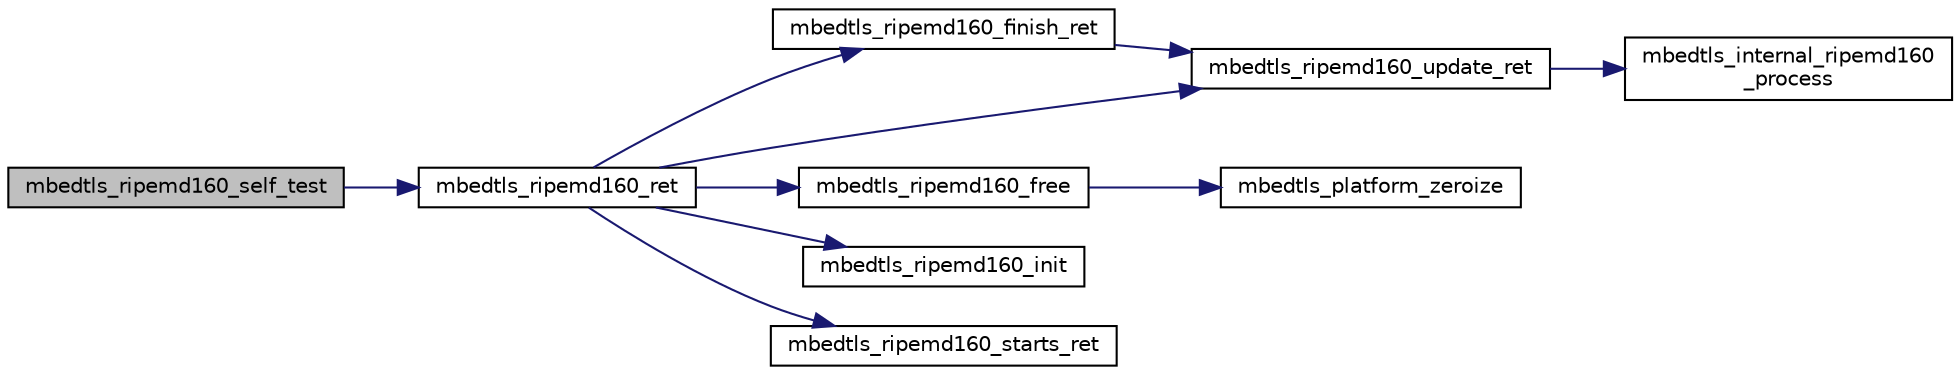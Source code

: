 digraph "mbedtls_ripemd160_self_test"
{
 // LATEX_PDF_SIZE
  edge [fontname="Helvetica",fontsize="10",labelfontname="Helvetica",labelfontsize="10"];
  node [fontname="Helvetica",fontsize="10",shape=record];
  rankdir="LR";
  Node1 [label="mbedtls_ripemd160_self_test",height=0.2,width=0.4,color="black", fillcolor="grey75", style="filled", fontcolor="black",tooltip="Checkup routine."];
  Node1 -> Node2 [color="midnightblue",fontsize="10",style="solid",fontname="Helvetica"];
  Node2 [label="mbedtls_ripemd160_ret",height=0.2,width=0.4,color="black", fillcolor="white", style="filled",URL="$dd/da9/ripemd160_8c.html#a95fcfdd9cab635e2127d77a0f8a9ef5b",tooltip="Output = RIPEMD-160( input buffer )"];
  Node2 -> Node3 [color="midnightblue",fontsize="10",style="solid",fontname="Helvetica"];
  Node3 [label="mbedtls_ripemd160_finish_ret",height=0.2,width=0.4,color="black", fillcolor="white", style="filled",URL="$dd/da9/ripemd160_8c.html#a997017b06010b9c0660dc11c872ed86b",tooltip="RIPEMD-160 final digest."];
  Node3 -> Node4 [color="midnightblue",fontsize="10",style="solid",fontname="Helvetica"];
  Node4 [label="mbedtls_ripemd160_update_ret",height=0.2,width=0.4,color="black", fillcolor="white", style="filled",URL="$dd/da9/ripemd160_8c.html#a95f2a4b18c364e9edcd9ccbbf14ca20c",tooltip="RIPEMD-160 process buffer."];
  Node4 -> Node5 [color="midnightblue",fontsize="10",style="solid",fontname="Helvetica"];
  Node5 [label="mbedtls_internal_ripemd160\l_process",height=0.2,width=0.4,color="black", fillcolor="white", style="filled",URL="$dd/da9/ripemd160_8c.html#a6dfe341167577a7d4ac13f75351be9b6",tooltip="RIPEMD-160 process data block (internal use only)"];
  Node2 -> Node6 [color="midnightblue",fontsize="10",style="solid",fontname="Helvetica"];
  Node6 [label="mbedtls_ripemd160_free",height=0.2,width=0.4,color="black", fillcolor="white", style="filled",URL="$dd/da9/ripemd160_8c.html#a8b7b57650be232cb05ae37bc859332d1",tooltip="Clear RIPEMD-160 context."];
  Node6 -> Node7 [color="midnightblue",fontsize="10",style="solid",fontname="Helvetica"];
  Node7 [label="mbedtls_platform_zeroize",height=0.2,width=0.4,color="black", fillcolor="white", style="filled",URL="$dd/dde/platform__util_8c.html#aa4e36b2c1c58d8ad89e1e11b6ebea2d9",tooltip="Securely zeroize a buffer."];
  Node2 -> Node8 [color="midnightblue",fontsize="10",style="solid",fontname="Helvetica"];
  Node8 [label="mbedtls_ripemd160_init",height=0.2,width=0.4,color="black", fillcolor="white", style="filled",URL="$dd/da9/ripemd160_8c.html#a650a9d62b92a35fbb461e10c5d11c546",tooltip="Initialize RIPEMD-160 context."];
  Node2 -> Node9 [color="midnightblue",fontsize="10",style="solid",fontname="Helvetica"];
  Node9 [label="mbedtls_ripemd160_starts_ret",height=0.2,width=0.4,color="black", fillcolor="white", style="filled",URL="$dd/da9/ripemd160_8c.html#af734f3890b3d035e049f10012cf7d043",tooltip="RIPEMD-160 context setup."];
  Node2 -> Node4 [color="midnightblue",fontsize="10",style="solid",fontname="Helvetica"];
}
